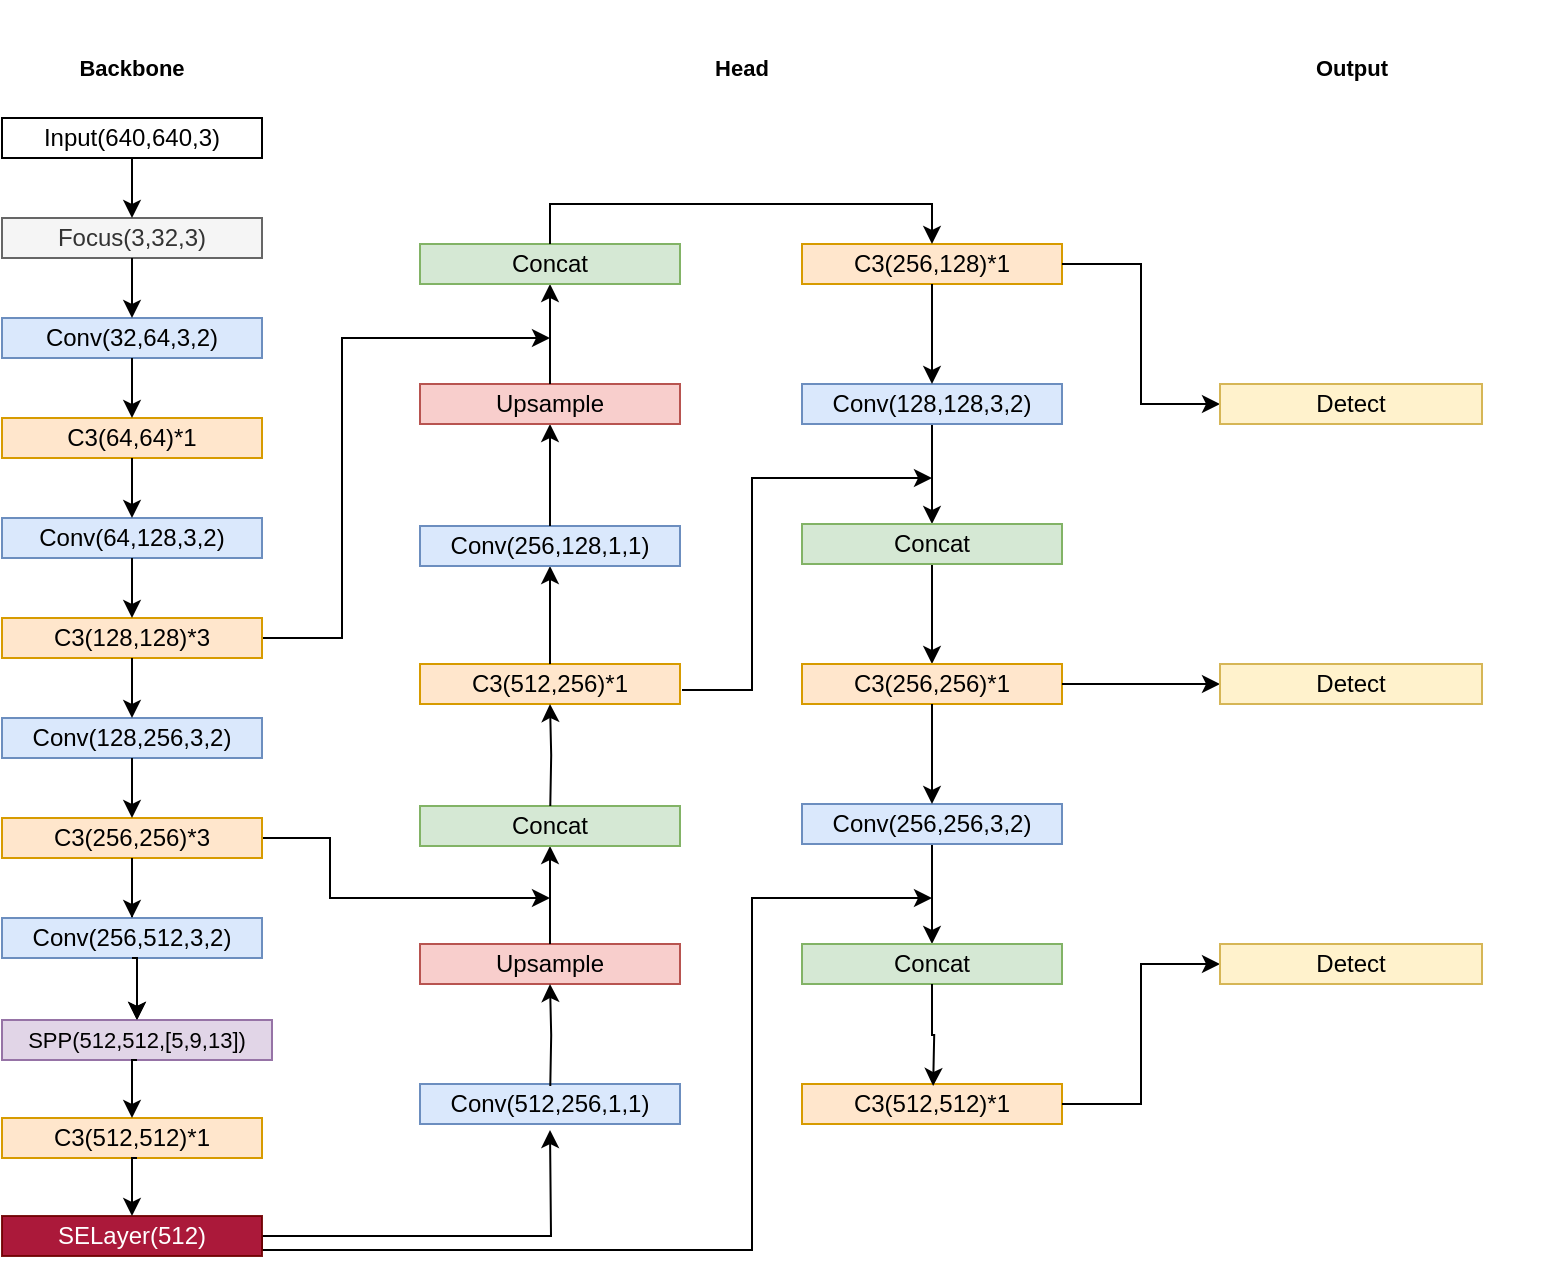 <mxfile version="17.4.5" type="github">
  <diagram id="5gOkCH1_vrZO8kRT5rNJ" name="第 1 页">
    <mxGraphModel dx="1181" dy="1141" grid="0" gridSize="10" guides="1" tooltips="1" connect="1" arrows="1" fold="1" page="0" pageScale="1" pageWidth="827" pageHeight="1169" math="0" shadow="0">
      <root>
        <mxCell id="0" />
        <mxCell id="1" parent="0" />
        <mxCell id="nTik9bspRSJ3n6U7tSx7-71" value="" style="group" vertex="1" connectable="0" parent="1">
          <mxGeometry x="229" y="-25" width="769" height="579" as="geometry" />
        </mxCell>
        <mxCell id="nTik9bspRSJ3n6U7tSx7-72" value="" style="group" vertex="1" connectable="0" parent="nTik9bspRSJ3n6U7tSx7-71">
          <mxGeometry x="209" y="122" width="130" height="440" as="geometry" />
        </mxCell>
        <mxCell id="nTik9bspRSJ3n6U7tSx7-73" value="Conv(512,256,1,1)" style="rounded=0;whiteSpace=wrap;html=1;fillColor=#dae8fc;strokeColor=#6c8ebf;" vertex="1" parent="nTik9bspRSJ3n6U7tSx7-72">
          <mxGeometry y="420" width="130" height="20" as="geometry" />
        </mxCell>
        <mxCell id="nTik9bspRSJ3n6U7tSx7-74" value="Upsample" style="rounded=0;whiteSpace=wrap;html=1;fillColor=#f8cecc;strokeColor=#b85450;" vertex="1" parent="nTik9bspRSJ3n6U7tSx7-72">
          <mxGeometry y="350" width="130" height="20" as="geometry" />
        </mxCell>
        <mxCell id="nTik9bspRSJ3n6U7tSx7-75" style="edgeStyle=orthogonalEdgeStyle;rounded=0;orthogonalLoop=1;jettySize=auto;html=1;exitX=0.5;exitY=0;exitDx=0;exitDy=0;entryX=0.5;entryY=1;entryDx=0;entryDy=0;fontSize=11;" edge="1" parent="nTik9bspRSJ3n6U7tSx7-72" source="nTik9bspRSJ3n6U7tSx7-74" target="nTik9bspRSJ3n6U7tSx7-76">
          <mxGeometry relative="1" as="geometry" />
        </mxCell>
        <mxCell id="nTik9bspRSJ3n6U7tSx7-76" value="Concat" style="rounded=0;whiteSpace=wrap;html=1;fillColor=#d5e8d4;strokeColor=#82b366;" vertex="1" parent="nTik9bspRSJ3n6U7tSx7-72">
          <mxGeometry y="281" width="130" height="20" as="geometry" />
        </mxCell>
        <mxCell id="nTik9bspRSJ3n6U7tSx7-77" value="C3(512,256)*1" style="rounded=0;whiteSpace=wrap;html=1;fillColor=#ffe6cc;strokeColor=#d79b00;" vertex="1" parent="nTik9bspRSJ3n6U7tSx7-72">
          <mxGeometry y="210" width="130" height="20" as="geometry" />
        </mxCell>
        <mxCell id="nTik9bspRSJ3n6U7tSx7-78" style="edgeStyle=orthogonalEdgeStyle;rounded=0;orthogonalLoop=1;jettySize=auto;html=1;fontSize=11;entryX=0.5;entryY=1;entryDx=0;entryDy=0;" edge="1" parent="nTik9bspRSJ3n6U7tSx7-72" source="nTik9bspRSJ3n6U7tSx7-77" target="nTik9bspRSJ3n6U7tSx7-79">
          <mxGeometry relative="1" as="geometry" />
        </mxCell>
        <mxCell id="nTik9bspRSJ3n6U7tSx7-79" value="Conv(256,128,1,1)" style="rounded=0;whiteSpace=wrap;html=1;fillColor=#dae8fc;strokeColor=#6c8ebf;" vertex="1" parent="nTik9bspRSJ3n6U7tSx7-72">
          <mxGeometry y="141" width="130" height="20" as="geometry" />
        </mxCell>
        <mxCell id="nTik9bspRSJ3n6U7tSx7-80" style="edgeStyle=orthogonalEdgeStyle;rounded=0;orthogonalLoop=1;jettySize=auto;html=1;exitX=0.5;exitY=0;exitDx=0;exitDy=0;entryX=0.5;entryY=1;entryDx=0;entryDy=0;fontSize=11;" edge="1" parent="nTik9bspRSJ3n6U7tSx7-72" source="nTik9bspRSJ3n6U7tSx7-79" target="nTik9bspRSJ3n6U7tSx7-81">
          <mxGeometry relative="1" as="geometry" />
        </mxCell>
        <mxCell id="nTik9bspRSJ3n6U7tSx7-81" value="Upsample" style="rounded=0;whiteSpace=wrap;html=1;fillColor=#f8cecc;strokeColor=#b85450;" vertex="1" parent="nTik9bspRSJ3n6U7tSx7-72">
          <mxGeometry y="70" width="130" height="20" as="geometry" />
        </mxCell>
        <mxCell id="nTik9bspRSJ3n6U7tSx7-82" style="edgeStyle=orthogonalEdgeStyle;rounded=0;orthogonalLoop=1;jettySize=auto;html=1;exitX=0.5;exitY=0;exitDx=0;exitDy=0;entryX=0.5;entryY=1;entryDx=0;entryDy=0;fontSize=11;" edge="1" parent="nTik9bspRSJ3n6U7tSx7-72" source="nTik9bspRSJ3n6U7tSx7-81" target="nTik9bspRSJ3n6U7tSx7-83">
          <mxGeometry relative="1" as="geometry" />
        </mxCell>
        <mxCell id="nTik9bspRSJ3n6U7tSx7-83" value="Concat" style="rounded=0;whiteSpace=wrap;html=1;fillColor=#d5e8d4;strokeColor=#82b366;" vertex="1" parent="nTik9bspRSJ3n6U7tSx7-72">
          <mxGeometry width="130" height="20" as="geometry" />
        </mxCell>
        <mxCell id="nTik9bspRSJ3n6U7tSx7-84" value="" style="group" vertex="1" connectable="0" parent="nTik9bspRSJ3n6U7tSx7-71">
          <mxGeometry x="400" y="122" width="130" height="440" as="geometry" />
        </mxCell>
        <mxCell id="nTik9bspRSJ3n6U7tSx7-85" value="C3(256,128)*1" style="rounded=0;whiteSpace=wrap;html=1;fillColor=#ffe6cc;strokeColor=#d79b00;" vertex="1" parent="nTik9bspRSJ3n6U7tSx7-84">
          <mxGeometry width="130" height="20" as="geometry" />
        </mxCell>
        <mxCell id="nTik9bspRSJ3n6U7tSx7-86" style="edgeStyle=orthogonalEdgeStyle;rounded=0;orthogonalLoop=1;jettySize=auto;html=1;exitX=0.5;exitY=1;exitDx=0;exitDy=0;entryX=0.5;entryY=0;entryDx=0;entryDy=0;fontSize=11;" edge="1" parent="nTik9bspRSJ3n6U7tSx7-84" source="nTik9bspRSJ3n6U7tSx7-87" target="nTik9bspRSJ3n6U7tSx7-90">
          <mxGeometry relative="1" as="geometry" />
        </mxCell>
        <mxCell id="nTik9bspRSJ3n6U7tSx7-87" value="Conv(128,128,3,2)" style="rounded=0;whiteSpace=wrap;html=1;fillColor=#dae8fc;strokeColor=#6c8ebf;" vertex="1" parent="nTik9bspRSJ3n6U7tSx7-84">
          <mxGeometry y="70" width="130" height="20" as="geometry" />
        </mxCell>
        <mxCell id="nTik9bspRSJ3n6U7tSx7-88" style="edgeStyle=orthogonalEdgeStyle;rounded=0;orthogonalLoop=1;jettySize=auto;html=1;exitX=0.5;exitY=1;exitDx=0;exitDy=0;entryX=0.5;entryY=0;entryDx=0;entryDy=0;fontSize=11;" edge="1" parent="nTik9bspRSJ3n6U7tSx7-84" source="nTik9bspRSJ3n6U7tSx7-85" target="nTik9bspRSJ3n6U7tSx7-87">
          <mxGeometry relative="1" as="geometry" />
        </mxCell>
        <mxCell id="nTik9bspRSJ3n6U7tSx7-89" style="edgeStyle=orthogonalEdgeStyle;rounded=0;orthogonalLoop=1;jettySize=auto;html=1;exitX=0.5;exitY=1;exitDx=0;exitDy=0;entryX=0.5;entryY=0;entryDx=0;entryDy=0;fontSize=11;" edge="1" parent="nTik9bspRSJ3n6U7tSx7-84" source="nTik9bspRSJ3n6U7tSx7-90" target="nTik9bspRSJ3n6U7tSx7-91">
          <mxGeometry relative="1" as="geometry" />
        </mxCell>
        <mxCell id="nTik9bspRSJ3n6U7tSx7-90" value="Concat" style="rounded=0;whiteSpace=wrap;html=1;fillColor=#d5e8d4;strokeColor=#82b366;" vertex="1" parent="nTik9bspRSJ3n6U7tSx7-84">
          <mxGeometry y="140" width="130" height="20" as="geometry" />
        </mxCell>
        <mxCell id="nTik9bspRSJ3n6U7tSx7-91" value="C3(256,256)*1" style="rounded=0;whiteSpace=wrap;html=1;fillColor=#ffe6cc;strokeColor=#d79b00;" vertex="1" parent="nTik9bspRSJ3n6U7tSx7-84">
          <mxGeometry y="210" width="130" height="20" as="geometry" />
        </mxCell>
        <mxCell id="nTik9bspRSJ3n6U7tSx7-92" style="edgeStyle=orthogonalEdgeStyle;rounded=0;orthogonalLoop=1;jettySize=auto;html=1;exitX=0.5;exitY=1;exitDx=0;exitDy=0;entryX=0.5;entryY=0;entryDx=0;entryDy=0;fontSize=11;" edge="1" parent="nTik9bspRSJ3n6U7tSx7-84" source="nTik9bspRSJ3n6U7tSx7-93" target="nTik9bspRSJ3n6U7tSx7-95">
          <mxGeometry relative="1" as="geometry" />
        </mxCell>
        <mxCell id="nTik9bspRSJ3n6U7tSx7-93" value="Conv(256,256,3,2)" style="rounded=0;whiteSpace=wrap;html=1;fillColor=#dae8fc;strokeColor=#6c8ebf;" vertex="1" parent="nTik9bspRSJ3n6U7tSx7-84">
          <mxGeometry y="280" width="130" height="20" as="geometry" />
        </mxCell>
        <mxCell id="nTik9bspRSJ3n6U7tSx7-94" style="edgeStyle=orthogonalEdgeStyle;rounded=0;orthogonalLoop=1;jettySize=auto;html=1;exitX=0.5;exitY=1;exitDx=0;exitDy=0;entryX=0.5;entryY=0;entryDx=0;entryDy=0;fontSize=11;" edge="1" parent="nTik9bspRSJ3n6U7tSx7-84" source="nTik9bspRSJ3n6U7tSx7-91" target="nTik9bspRSJ3n6U7tSx7-93">
          <mxGeometry relative="1" as="geometry" />
        </mxCell>
        <mxCell id="nTik9bspRSJ3n6U7tSx7-95" value="Concat" style="rounded=0;whiteSpace=wrap;html=1;fillColor=#d5e8d4;strokeColor=#82b366;" vertex="1" parent="nTik9bspRSJ3n6U7tSx7-84">
          <mxGeometry y="350" width="130" height="20" as="geometry" />
        </mxCell>
        <mxCell id="nTik9bspRSJ3n6U7tSx7-96" value="C3(512,512)*1" style="rounded=0;whiteSpace=wrap;html=1;fillColor=#ffe6cc;strokeColor=#d79b00;" vertex="1" parent="nTik9bspRSJ3n6U7tSx7-84">
          <mxGeometry y="420" width="130" height="20" as="geometry" />
        </mxCell>
        <mxCell id="nTik9bspRSJ3n6U7tSx7-97" style="edgeStyle=orthogonalEdgeStyle;rounded=0;orthogonalLoop=1;jettySize=auto;html=1;exitX=0.5;exitY=1;exitDx=0;exitDy=0;fontSize=11;entryX=0.5;entryY=1;entryDx=0;entryDy=0;" edge="1" parent="nTik9bspRSJ3n6U7tSx7-71" target="nTik9bspRSJ3n6U7tSx7-77">
          <mxGeometry relative="1" as="geometry">
            <mxPoint x="274.143" y="403" as="sourcePoint" />
          </mxGeometry>
        </mxCell>
        <mxCell id="nTik9bspRSJ3n6U7tSx7-98" style="edgeStyle=orthogonalEdgeStyle;rounded=0;orthogonalLoop=1;jettySize=auto;html=1;exitX=0.5;exitY=1;exitDx=0;exitDy=0;fontSize=11;entryX=0.5;entryY=1;entryDx=0;entryDy=0;" edge="1" parent="nTik9bspRSJ3n6U7tSx7-71" target="nTik9bspRSJ3n6U7tSx7-74">
          <mxGeometry relative="1" as="geometry">
            <mxPoint x="274.143" y="543" as="sourcePoint" />
          </mxGeometry>
        </mxCell>
        <mxCell id="nTik9bspRSJ3n6U7tSx7-99" style="edgeStyle=orthogonalEdgeStyle;rounded=0;orthogonalLoop=1;jettySize=auto;html=1;exitX=0.5;exitY=1;exitDx=0;exitDy=0;fontSize=11;" edge="1" parent="nTik9bspRSJ3n6U7tSx7-71" source="nTik9bspRSJ3n6U7tSx7-95">
          <mxGeometry relative="1" as="geometry">
            <mxPoint x="465.571" y="543" as="targetPoint" />
          </mxGeometry>
        </mxCell>
        <mxCell id="nTik9bspRSJ3n6U7tSx7-100" value="Backbone" style="text;html=1;strokeColor=none;fillColor=none;align=center;verticalAlign=middle;whiteSpace=wrap;rounded=0;fontSize=11;strokeWidth=2;fontStyle=1;flipV=1;" vertex="1" parent="nTik9bspRSJ3n6U7tSx7-71">
          <mxGeometry x="35" y="19" width="60" height="30" as="geometry" />
        </mxCell>
        <mxCell id="nTik9bspRSJ3n6U7tSx7-101" value="Head" style="text;html=1;strokeColor=none;fillColor=none;align=center;verticalAlign=middle;whiteSpace=wrap;rounded=0;fontSize=11;strokeWidth=2;fontStyle=1;flipV=1;" vertex="1" parent="nTik9bspRSJ3n6U7tSx7-71">
          <mxGeometry x="340" y="19" width="60" height="30" as="geometry" />
        </mxCell>
        <mxCell id="nTik9bspRSJ3n6U7tSx7-102" value="Output" style="text;html=1;strokeColor=none;fillColor=none;align=center;verticalAlign=middle;whiteSpace=wrap;rounded=0;fontSize=11;strokeWidth=2;fontStyle=1;flipV=1;" vertex="1" parent="nTik9bspRSJ3n6U7tSx7-71">
          <mxGeometry x="644.5" y="19" width="60" height="30" as="geometry" />
        </mxCell>
        <mxCell id="nTik9bspRSJ3n6U7tSx7-103" style="edgeStyle=orthogonalEdgeStyle;rounded=0;orthogonalLoop=1;jettySize=auto;html=1;fontSize=11;" edge="1" parent="nTik9bspRSJ3n6U7tSx7-71">
          <mxGeometry relative="1" as="geometry">
            <mxPoint x="274" y="169" as="targetPoint" />
            <mxPoint x="130" y="319" as="sourcePoint" />
            <Array as="points">
              <mxPoint x="170" y="319" />
              <mxPoint x="170" y="169" />
            </Array>
          </mxGeometry>
        </mxCell>
        <mxCell id="nTik9bspRSJ3n6U7tSx7-104" style="edgeStyle=orthogonalEdgeStyle;rounded=0;orthogonalLoop=1;jettySize=auto;html=1;fontSize=11;" edge="1" parent="nTik9bspRSJ3n6U7tSx7-71">
          <mxGeometry relative="1" as="geometry">
            <mxPoint x="274" y="449" as="targetPoint" />
            <mxPoint x="130" y="419" as="sourcePoint" />
            <Array as="points">
              <mxPoint x="164" y="419" />
              <mxPoint x="164" y="449" />
            </Array>
          </mxGeometry>
        </mxCell>
        <mxCell id="nTik9bspRSJ3n6U7tSx7-105" style="edgeStyle=orthogonalEdgeStyle;rounded=0;orthogonalLoop=1;jettySize=auto;html=1;exitX=0.5;exitY=0;exitDx=0;exitDy=0;entryX=0.5;entryY=0;entryDx=0;entryDy=0;fontSize=11;" edge="1" parent="nTik9bspRSJ3n6U7tSx7-71" source="nTik9bspRSJ3n6U7tSx7-83" target="nTik9bspRSJ3n6U7tSx7-85">
          <mxGeometry relative="1" as="geometry" />
        </mxCell>
        <mxCell id="nTik9bspRSJ3n6U7tSx7-106" style="edgeStyle=orthogonalEdgeStyle;rounded=0;orthogonalLoop=1;jettySize=auto;html=1;fontSize=11;" edge="1" parent="nTik9bspRSJ3n6U7tSx7-71">
          <mxGeometry relative="1" as="geometry">
            <mxPoint x="465" y="239" as="targetPoint" />
            <mxPoint x="340" y="345" as="sourcePoint" />
            <Array as="points">
              <mxPoint x="340" y="345" />
              <mxPoint x="375" y="345" />
              <mxPoint x="375" y="239" />
            </Array>
          </mxGeometry>
        </mxCell>
        <mxCell id="nTik9bspRSJ3n6U7tSx7-107" style="edgeStyle=orthogonalEdgeStyle;rounded=0;orthogonalLoop=1;jettySize=auto;html=1;fontSize=11;exitX=1;exitY=0.5;exitDx=0;exitDy=0;" edge="1" parent="nTik9bspRSJ3n6U7tSx7-71" source="nTik9bspRSJ3n6U7tSx7-138">
          <mxGeometry relative="1" as="geometry">
            <mxPoint x="465" y="449" as="targetPoint" />
            <mxPoint x="340" y="552" as="sourcePoint" />
            <Array as="points">
              <mxPoint x="130" y="625" />
              <mxPoint x="375" y="625" />
              <mxPoint x="375" y="449" />
            </Array>
          </mxGeometry>
        </mxCell>
        <mxCell id="nTik9bspRSJ3n6U7tSx7-108" style="edgeStyle=orthogonalEdgeStyle;rounded=0;orthogonalLoop=1;jettySize=auto;html=1;exitX=1;exitY=0.5;exitDx=0;exitDy=0;entryX=0;entryY=0.5;entryDx=0;entryDy=0;fontSize=11;" edge="1" parent="nTik9bspRSJ3n6U7tSx7-71" source="nTik9bspRSJ3n6U7tSx7-96" target="nTik9bspRSJ3n6U7tSx7-136">
          <mxGeometry relative="1" as="geometry" />
        </mxCell>
        <mxCell id="nTik9bspRSJ3n6U7tSx7-109" style="edgeStyle=orthogonalEdgeStyle;rounded=0;orthogonalLoop=1;jettySize=auto;html=1;exitX=1;exitY=0.5;exitDx=0;exitDy=0;entryX=0;entryY=0.5;entryDx=0;entryDy=0;fontSize=11;" edge="1" parent="nTik9bspRSJ3n6U7tSx7-71" source="nTik9bspRSJ3n6U7tSx7-91" target="nTik9bspRSJ3n6U7tSx7-135">
          <mxGeometry relative="1" as="geometry" />
        </mxCell>
        <mxCell id="nTik9bspRSJ3n6U7tSx7-110" style="edgeStyle=orthogonalEdgeStyle;rounded=0;orthogonalLoop=1;jettySize=auto;html=1;exitX=1;exitY=0.5;exitDx=0;exitDy=0;entryX=0;entryY=0.5;entryDx=0;entryDy=0;fontSize=11;" edge="1" parent="nTik9bspRSJ3n6U7tSx7-71" source="nTik9bspRSJ3n6U7tSx7-85" target="nTik9bspRSJ3n6U7tSx7-134">
          <mxGeometry relative="1" as="geometry" />
        </mxCell>
        <mxCell id="nTik9bspRSJ3n6U7tSx7-111" value="Input(640,640,3)" style="rounded=0;whiteSpace=wrap;html=1;" vertex="1" parent="nTik9bspRSJ3n6U7tSx7-71">
          <mxGeometry y="59" width="130" height="20" as="geometry" />
        </mxCell>
        <mxCell id="nTik9bspRSJ3n6U7tSx7-112" value="Focus(3,32,3)" style="rounded=0;whiteSpace=wrap;html=1;fillColor=#f5f5f5;strokeColor=#666666;fontColor=#333333;" vertex="1" parent="nTik9bspRSJ3n6U7tSx7-71">
          <mxGeometry y="109" width="130" height="20" as="geometry" />
        </mxCell>
        <mxCell id="nTik9bspRSJ3n6U7tSx7-113" style="edgeStyle=orthogonalEdgeStyle;rounded=0;orthogonalLoop=1;jettySize=auto;html=1;exitX=0.5;exitY=1;exitDx=0;exitDy=0;entryX=0.5;entryY=0;entryDx=0;entryDy=0;fontSize=11;" edge="1" parent="nTik9bspRSJ3n6U7tSx7-71" source="nTik9bspRSJ3n6U7tSx7-111" target="nTik9bspRSJ3n6U7tSx7-112">
          <mxGeometry relative="1" as="geometry" />
        </mxCell>
        <mxCell id="nTik9bspRSJ3n6U7tSx7-114" value="Conv(32,64,3,2)" style="rounded=0;whiteSpace=wrap;html=1;fillColor=#dae8fc;strokeColor=#6c8ebf;" vertex="1" parent="nTik9bspRSJ3n6U7tSx7-71">
          <mxGeometry y="159" width="130" height="20" as="geometry" />
        </mxCell>
        <mxCell id="nTik9bspRSJ3n6U7tSx7-115" style="edgeStyle=orthogonalEdgeStyle;rounded=0;orthogonalLoop=1;jettySize=auto;html=1;exitX=0.5;exitY=1;exitDx=0;exitDy=0;fontSize=11;" edge="1" parent="nTik9bspRSJ3n6U7tSx7-71" source="nTik9bspRSJ3n6U7tSx7-112" target="nTik9bspRSJ3n6U7tSx7-114">
          <mxGeometry relative="1" as="geometry" />
        </mxCell>
        <mxCell id="nTik9bspRSJ3n6U7tSx7-116" value="C3(64,64)*1" style="rounded=0;whiteSpace=wrap;html=1;fillColor=#ffe6cc;strokeColor=#d79b00;" vertex="1" parent="nTik9bspRSJ3n6U7tSx7-71">
          <mxGeometry y="209" width="130" height="20" as="geometry" />
        </mxCell>
        <mxCell id="nTik9bspRSJ3n6U7tSx7-117" style="edgeStyle=orthogonalEdgeStyle;rounded=0;orthogonalLoop=1;jettySize=auto;html=1;exitX=0.5;exitY=1;exitDx=0;exitDy=0;entryX=0.5;entryY=0;entryDx=0;entryDy=0;fontSize=11;" edge="1" parent="nTik9bspRSJ3n6U7tSx7-71" source="nTik9bspRSJ3n6U7tSx7-114" target="nTik9bspRSJ3n6U7tSx7-116">
          <mxGeometry relative="1" as="geometry" />
        </mxCell>
        <mxCell id="nTik9bspRSJ3n6U7tSx7-118" value="Conv(64,128,3,2)" style="rounded=0;whiteSpace=wrap;html=1;fillColor=#dae8fc;strokeColor=#6c8ebf;" vertex="1" parent="nTik9bspRSJ3n6U7tSx7-71">
          <mxGeometry y="259" width="130" height="20" as="geometry" />
        </mxCell>
        <mxCell id="nTik9bspRSJ3n6U7tSx7-119" style="edgeStyle=orthogonalEdgeStyle;rounded=0;orthogonalLoop=1;jettySize=auto;html=1;exitX=0.5;exitY=1;exitDx=0;exitDy=0;entryX=0.5;entryY=0;entryDx=0;entryDy=0;fontSize=11;" edge="1" parent="nTik9bspRSJ3n6U7tSx7-71" source="nTik9bspRSJ3n6U7tSx7-116" target="nTik9bspRSJ3n6U7tSx7-118">
          <mxGeometry relative="1" as="geometry" />
        </mxCell>
        <mxCell id="nTik9bspRSJ3n6U7tSx7-120" value="C3(128,128)*3" style="rounded=0;whiteSpace=wrap;html=1;fillColor=#ffe6cc;strokeColor=#d79b00;" vertex="1" parent="nTik9bspRSJ3n6U7tSx7-71">
          <mxGeometry y="309" width="130" height="20" as="geometry" />
        </mxCell>
        <mxCell id="nTik9bspRSJ3n6U7tSx7-121" style="edgeStyle=orthogonalEdgeStyle;rounded=0;orthogonalLoop=1;jettySize=auto;html=1;exitX=0.5;exitY=1;exitDx=0;exitDy=0;entryX=0.5;entryY=0;entryDx=0;entryDy=0;fontSize=11;" edge="1" parent="nTik9bspRSJ3n6U7tSx7-71" source="nTik9bspRSJ3n6U7tSx7-118" target="nTik9bspRSJ3n6U7tSx7-120">
          <mxGeometry relative="1" as="geometry" />
        </mxCell>
        <mxCell id="nTik9bspRSJ3n6U7tSx7-122" value="Conv(128,256,3,2)" style="rounded=0;whiteSpace=wrap;html=1;fillColor=#dae8fc;strokeColor=#6c8ebf;" vertex="1" parent="nTik9bspRSJ3n6U7tSx7-71">
          <mxGeometry y="359" width="130" height="20" as="geometry" />
        </mxCell>
        <mxCell id="nTik9bspRSJ3n6U7tSx7-123" style="edgeStyle=orthogonalEdgeStyle;rounded=0;orthogonalLoop=1;jettySize=auto;html=1;exitX=0.5;exitY=1;exitDx=0;exitDy=0;entryX=0.5;entryY=0;entryDx=0;entryDy=0;fontSize=11;" edge="1" parent="nTik9bspRSJ3n6U7tSx7-71" source="nTik9bspRSJ3n6U7tSx7-120" target="nTik9bspRSJ3n6U7tSx7-122">
          <mxGeometry relative="1" as="geometry" />
        </mxCell>
        <mxCell id="nTik9bspRSJ3n6U7tSx7-124" value="" style="edgeStyle=orthogonalEdgeStyle;rounded=0;orthogonalLoop=1;jettySize=auto;html=1;" edge="1" parent="nTik9bspRSJ3n6U7tSx7-71" source="nTik9bspRSJ3n6U7tSx7-125" target="nTik9bspRSJ3n6U7tSx7-129">
          <mxGeometry relative="1" as="geometry" />
        </mxCell>
        <mxCell id="nTik9bspRSJ3n6U7tSx7-125" value="C3(256,256)*3" style="rounded=0;whiteSpace=wrap;html=1;fillColor=#ffe6cc;strokeColor=#d79b00;" vertex="1" parent="nTik9bspRSJ3n6U7tSx7-71">
          <mxGeometry y="409" width="130" height="20" as="geometry" />
        </mxCell>
        <mxCell id="nTik9bspRSJ3n6U7tSx7-126" style="edgeStyle=orthogonalEdgeStyle;rounded=0;orthogonalLoop=1;jettySize=auto;html=1;exitX=0.5;exitY=1;exitDx=0;exitDy=0;entryX=0.5;entryY=0;entryDx=0;entryDy=0;fontSize=11;" edge="1" parent="nTik9bspRSJ3n6U7tSx7-71" source="nTik9bspRSJ3n6U7tSx7-122" target="nTik9bspRSJ3n6U7tSx7-125">
          <mxGeometry relative="1" as="geometry" />
        </mxCell>
        <mxCell id="nTik9bspRSJ3n6U7tSx7-127" value="Conv(256,512,3,2)" style="rounded=0;whiteSpace=wrap;html=1;fillColor=#dae8fc;strokeColor=#6c8ebf;" vertex="1" parent="nTik9bspRSJ3n6U7tSx7-71">
          <mxGeometry y="459" width="130" height="20" as="geometry" />
        </mxCell>
        <mxCell id="nTik9bspRSJ3n6U7tSx7-128" style="edgeStyle=orthogonalEdgeStyle;rounded=0;orthogonalLoop=1;jettySize=auto;html=1;exitX=0.5;exitY=1;exitDx=0;exitDy=0;entryX=0.5;entryY=0;entryDx=0;entryDy=0;fontSize=11;" edge="1" parent="nTik9bspRSJ3n6U7tSx7-71" source="nTik9bspRSJ3n6U7tSx7-125" target="nTik9bspRSJ3n6U7tSx7-127">
          <mxGeometry relative="1" as="geometry" />
        </mxCell>
        <mxCell id="nTik9bspRSJ3n6U7tSx7-129" value="&lt;font style=&quot;font-size: 11px&quot;&gt;SPP(512,512,[5,9,13])&lt;/font&gt;" style="rounded=0;whiteSpace=wrap;html=1;fillColor=#e1d5e7;strokeColor=#9673a6;" vertex="1" parent="nTik9bspRSJ3n6U7tSx7-71">
          <mxGeometry y="510" width="135" height="20" as="geometry" />
        </mxCell>
        <mxCell id="nTik9bspRSJ3n6U7tSx7-130" style="edgeStyle=orthogonalEdgeStyle;rounded=0;orthogonalLoop=1;jettySize=auto;html=1;exitX=0.5;exitY=1;exitDx=0;exitDy=0;entryX=0.5;entryY=0;entryDx=0;entryDy=0;fontSize=11;" edge="1" parent="nTik9bspRSJ3n6U7tSx7-71" source="nTik9bspRSJ3n6U7tSx7-127" target="nTik9bspRSJ3n6U7tSx7-129">
          <mxGeometry relative="1" as="geometry" />
        </mxCell>
        <mxCell id="nTik9bspRSJ3n6U7tSx7-131" value="C3(512,512)*1" style="rounded=0;whiteSpace=wrap;html=1;fillColor=#ffe6cc;strokeColor=#d79b00;" vertex="1" parent="nTik9bspRSJ3n6U7tSx7-71">
          <mxGeometry y="559" width="130" height="20" as="geometry" />
        </mxCell>
        <mxCell id="nTik9bspRSJ3n6U7tSx7-132" style="edgeStyle=orthogonalEdgeStyle;rounded=0;orthogonalLoop=1;jettySize=auto;html=1;exitX=0.5;exitY=1;exitDx=0;exitDy=0;entryX=0.5;entryY=0;entryDx=0;entryDy=0;fontSize=11;" edge="1" parent="nTik9bspRSJ3n6U7tSx7-71" source="nTik9bspRSJ3n6U7tSx7-129" target="nTik9bspRSJ3n6U7tSx7-131">
          <mxGeometry relative="1" as="geometry" />
        </mxCell>
        <mxCell id="nTik9bspRSJ3n6U7tSx7-133" value="" style="group" vertex="1" connectable="0" parent="nTik9bspRSJ3n6U7tSx7-71">
          <mxGeometry x="609" y="192" width="131" height="300" as="geometry" />
        </mxCell>
        <mxCell id="nTik9bspRSJ3n6U7tSx7-134" value="Detect" style="rounded=0;whiteSpace=wrap;html=1;fillColor=#fff2cc;strokeColor=#d6b656;container=0;" vertex="1" parent="nTik9bspRSJ3n6U7tSx7-133">
          <mxGeometry width="131" height="20" as="geometry" />
        </mxCell>
        <mxCell id="nTik9bspRSJ3n6U7tSx7-135" value="Detect" style="rounded=0;whiteSpace=wrap;html=1;fillColor=#fff2cc;strokeColor=#d6b656;container=0;" vertex="1" parent="nTik9bspRSJ3n6U7tSx7-133">
          <mxGeometry y="140" width="131" height="20" as="geometry" />
        </mxCell>
        <mxCell id="nTik9bspRSJ3n6U7tSx7-136" value="Detect" style="rounded=0;whiteSpace=wrap;html=1;fillColor=#fff2cc;strokeColor=#d6b656;container=0;" vertex="1" parent="nTik9bspRSJ3n6U7tSx7-133">
          <mxGeometry y="280" width="131" height="20" as="geometry" />
        </mxCell>
        <mxCell id="nTik9bspRSJ3n6U7tSx7-141" style="edgeStyle=orthogonalEdgeStyle;rounded=0;orthogonalLoop=1;jettySize=auto;html=1;exitX=1;exitY=0.5;exitDx=0;exitDy=0;" edge="1" parent="1" source="nTik9bspRSJ3n6U7tSx7-138">
          <mxGeometry relative="1" as="geometry">
            <mxPoint x="503" y="540" as="targetPoint" />
          </mxGeometry>
        </mxCell>
        <mxCell id="nTik9bspRSJ3n6U7tSx7-138" value="SELayer(512)" style="rounded=0;whiteSpace=wrap;html=1;fillColor=#a20025;strokeColor=#6F0000;fontColor=#ffffff;opacity=90;" vertex="1" parent="1">
          <mxGeometry x="229" y="583" width="130" height="20" as="geometry" />
        </mxCell>
        <mxCell id="nTik9bspRSJ3n6U7tSx7-139" style="edgeStyle=orthogonalEdgeStyle;rounded=0;orthogonalLoop=1;jettySize=auto;html=1;exitX=0.5;exitY=1;exitDx=0;exitDy=0;entryX=0.5;entryY=0;entryDx=0;entryDy=0;fontSize=11;" edge="1" parent="1">
          <mxGeometry relative="1" as="geometry">
            <mxPoint x="296.5" y="554" as="sourcePoint" />
            <mxPoint x="294.0" y="583" as="targetPoint" />
          </mxGeometry>
        </mxCell>
      </root>
    </mxGraphModel>
  </diagram>
</mxfile>
